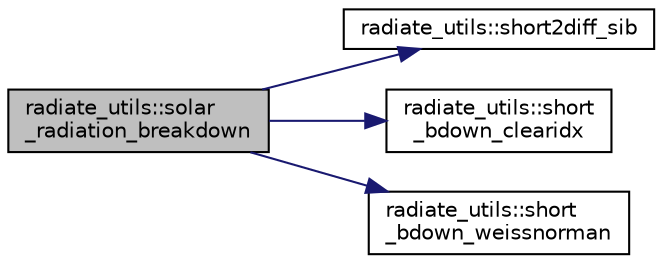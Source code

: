 digraph "radiate_utils::solar_radiation_breakdown"
{
 // LATEX_PDF_SIZE
  edge [fontname="Helvetica",fontsize="10",labelfontname="Helvetica",labelfontsize="10"];
  node [fontname="Helvetica",fontsize="10",shape=record];
  rankdir="LR";
  Node1 [label="radiate_utils::solar\l_radiation_breakdown",height=0.2,width=0.4,color="black", fillcolor="grey75", style="filled", fontcolor="black",tooltip=" "];
  Node1 -> Node2 [color="midnightblue",fontsize="10",style="solid",fontname="Helvetica"];
  Node2 [label="radiate_utils::short2diff_sib",height=0.2,width=0.4,color="black", fillcolor="white", style="filled",URL="$namespaceradiate__utils.html#a074e9b79152bd5bb5c0790ad8cd6b0a2",tooltip=" "];
  Node1 -> Node3 [color="midnightblue",fontsize="10",style="solid",fontname="Helvetica"];
  Node3 [label="radiate_utils::short\l_bdown_clearidx",height=0.2,width=0.4,color="black", fillcolor="white", style="filled",URL="$namespaceradiate__utils.html#a44a2b8e0cac500428df3b79c8c8f0313",tooltip=" "];
  Node1 -> Node4 [color="midnightblue",fontsize="10",style="solid",fontname="Helvetica"];
  Node4 [label="radiate_utils::short\l_bdown_weissnorman",height=0.2,width=0.4,color="black", fillcolor="white", style="filled",URL="$namespaceradiate__utils.html#a64fb52ccdab90800c724aaee1d517e41",tooltip=" "];
}
